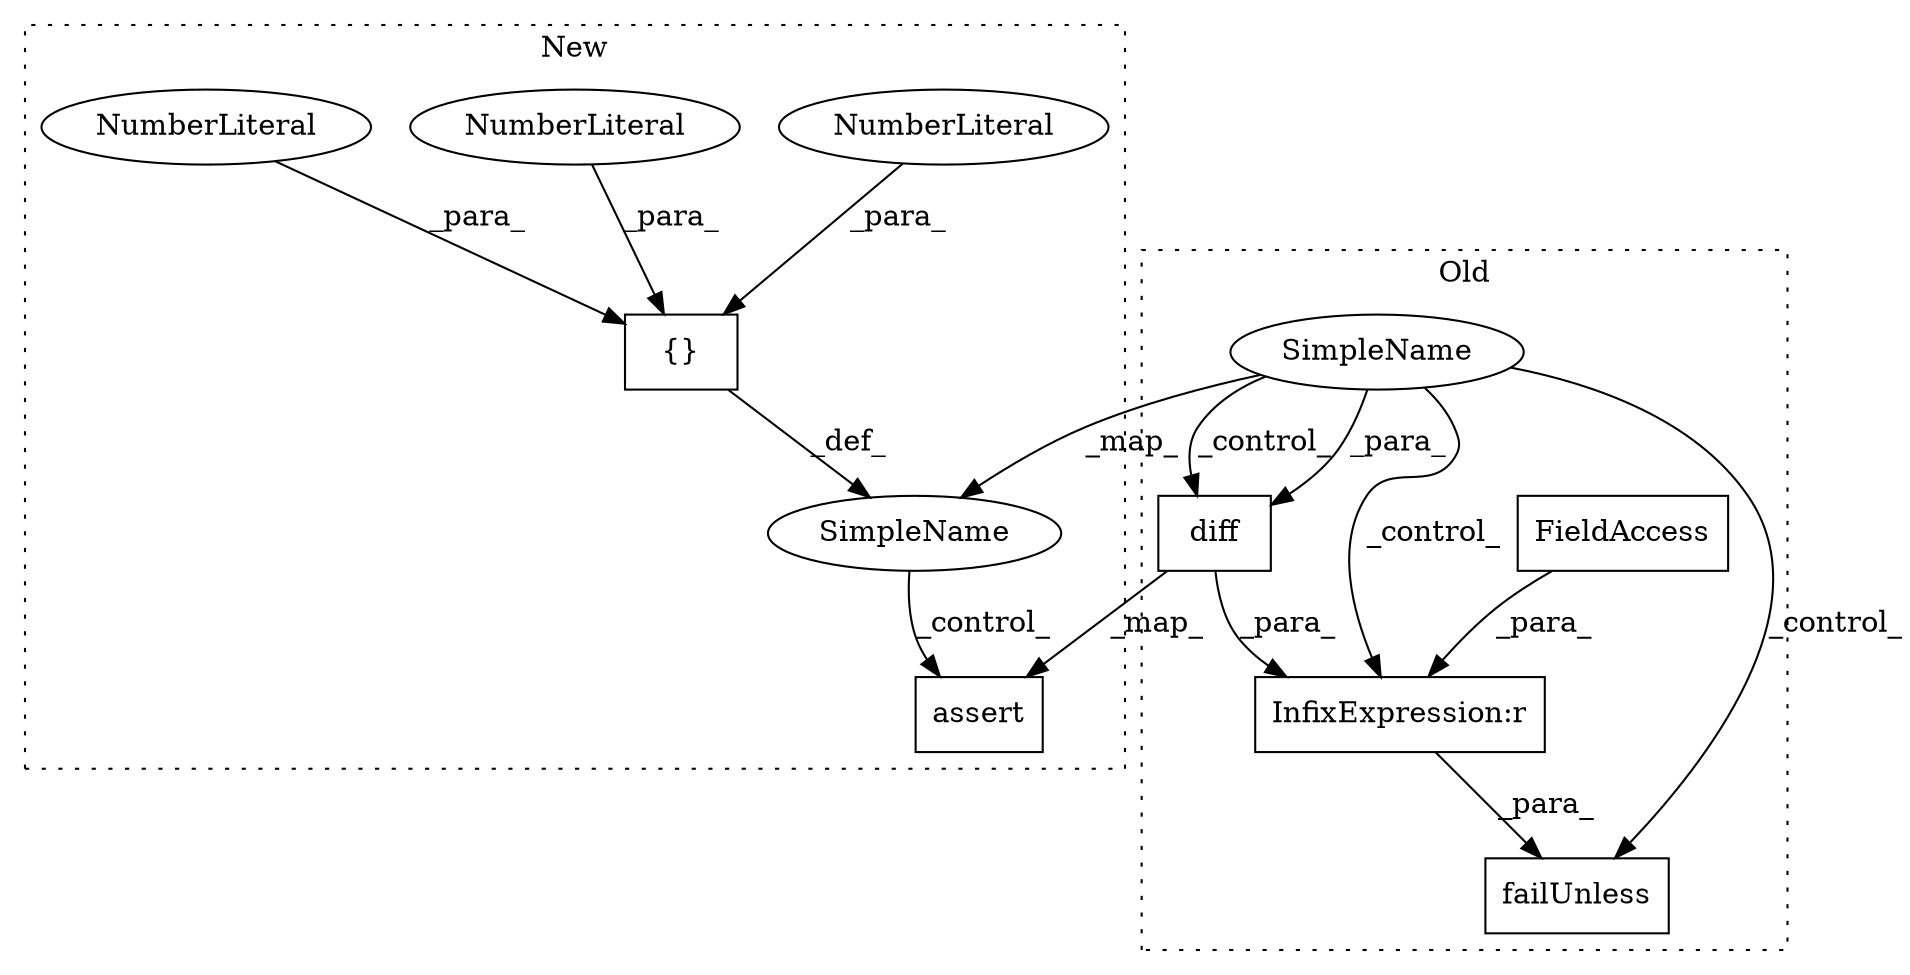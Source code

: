 digraph G {
subgraph cluster0 {
1 [label="diff" a="32" s="54123,54145" l="5,1" shape="box"];
4 [label="InfixExpression:r" a="27" s="54146" l="3" shape="box"];
6 [label="FieldAccess" a="22" s="54149" l="3" shape="box"];
7 [label="SimpleName" a="42" s="54003" l="10" shape="ellipse"];
9 [label="failUnless" a="32" s="54112,54152" l="11,1" shape="box"];
label = "Old";
style="dotted";
}
subgraph cluster1 {
2 [label="assert" a="32" s="54154,54190" l="19,1" shape="box"];
3 [label="{}" a="4" s="53953,53959" l="1,1" shape="box"];
5 [label="NumberLiteral" a="34" s="53954" l="1" shape="ellipse"];
8 [label="SimpleName" a="42" s="54050" l="10" shape="ellipse"];
10 [label="NumberLiteral" a="34" s="53956" l="1" shape="ellipse"];
11 [label="NumberLiteral" a="34" s="53958" l="1" shape="ellipse"];
label = "New";
style="dotted";
}
1 -> 2 [label="_map_"];
1 -> 4 [label="_para_"];
3 -> 8 [label="_def_"];
4 -> 9 [label="_para_"];
5 -> 3 [label="_para_"];
6 -> 4 [label="_para_"];
7 -> 1 [label="_control_"];
7 -> 9 [label="_control_"];
7 -> 4 [label="_control_"];
7 -> 8 [label="_map_"];
7 -> 1 [label="_para_"];
8 -> 2 [label="_control_"];
10 -> 3 [label="_para_"];
11 -> 3 [label="_para_"];
}